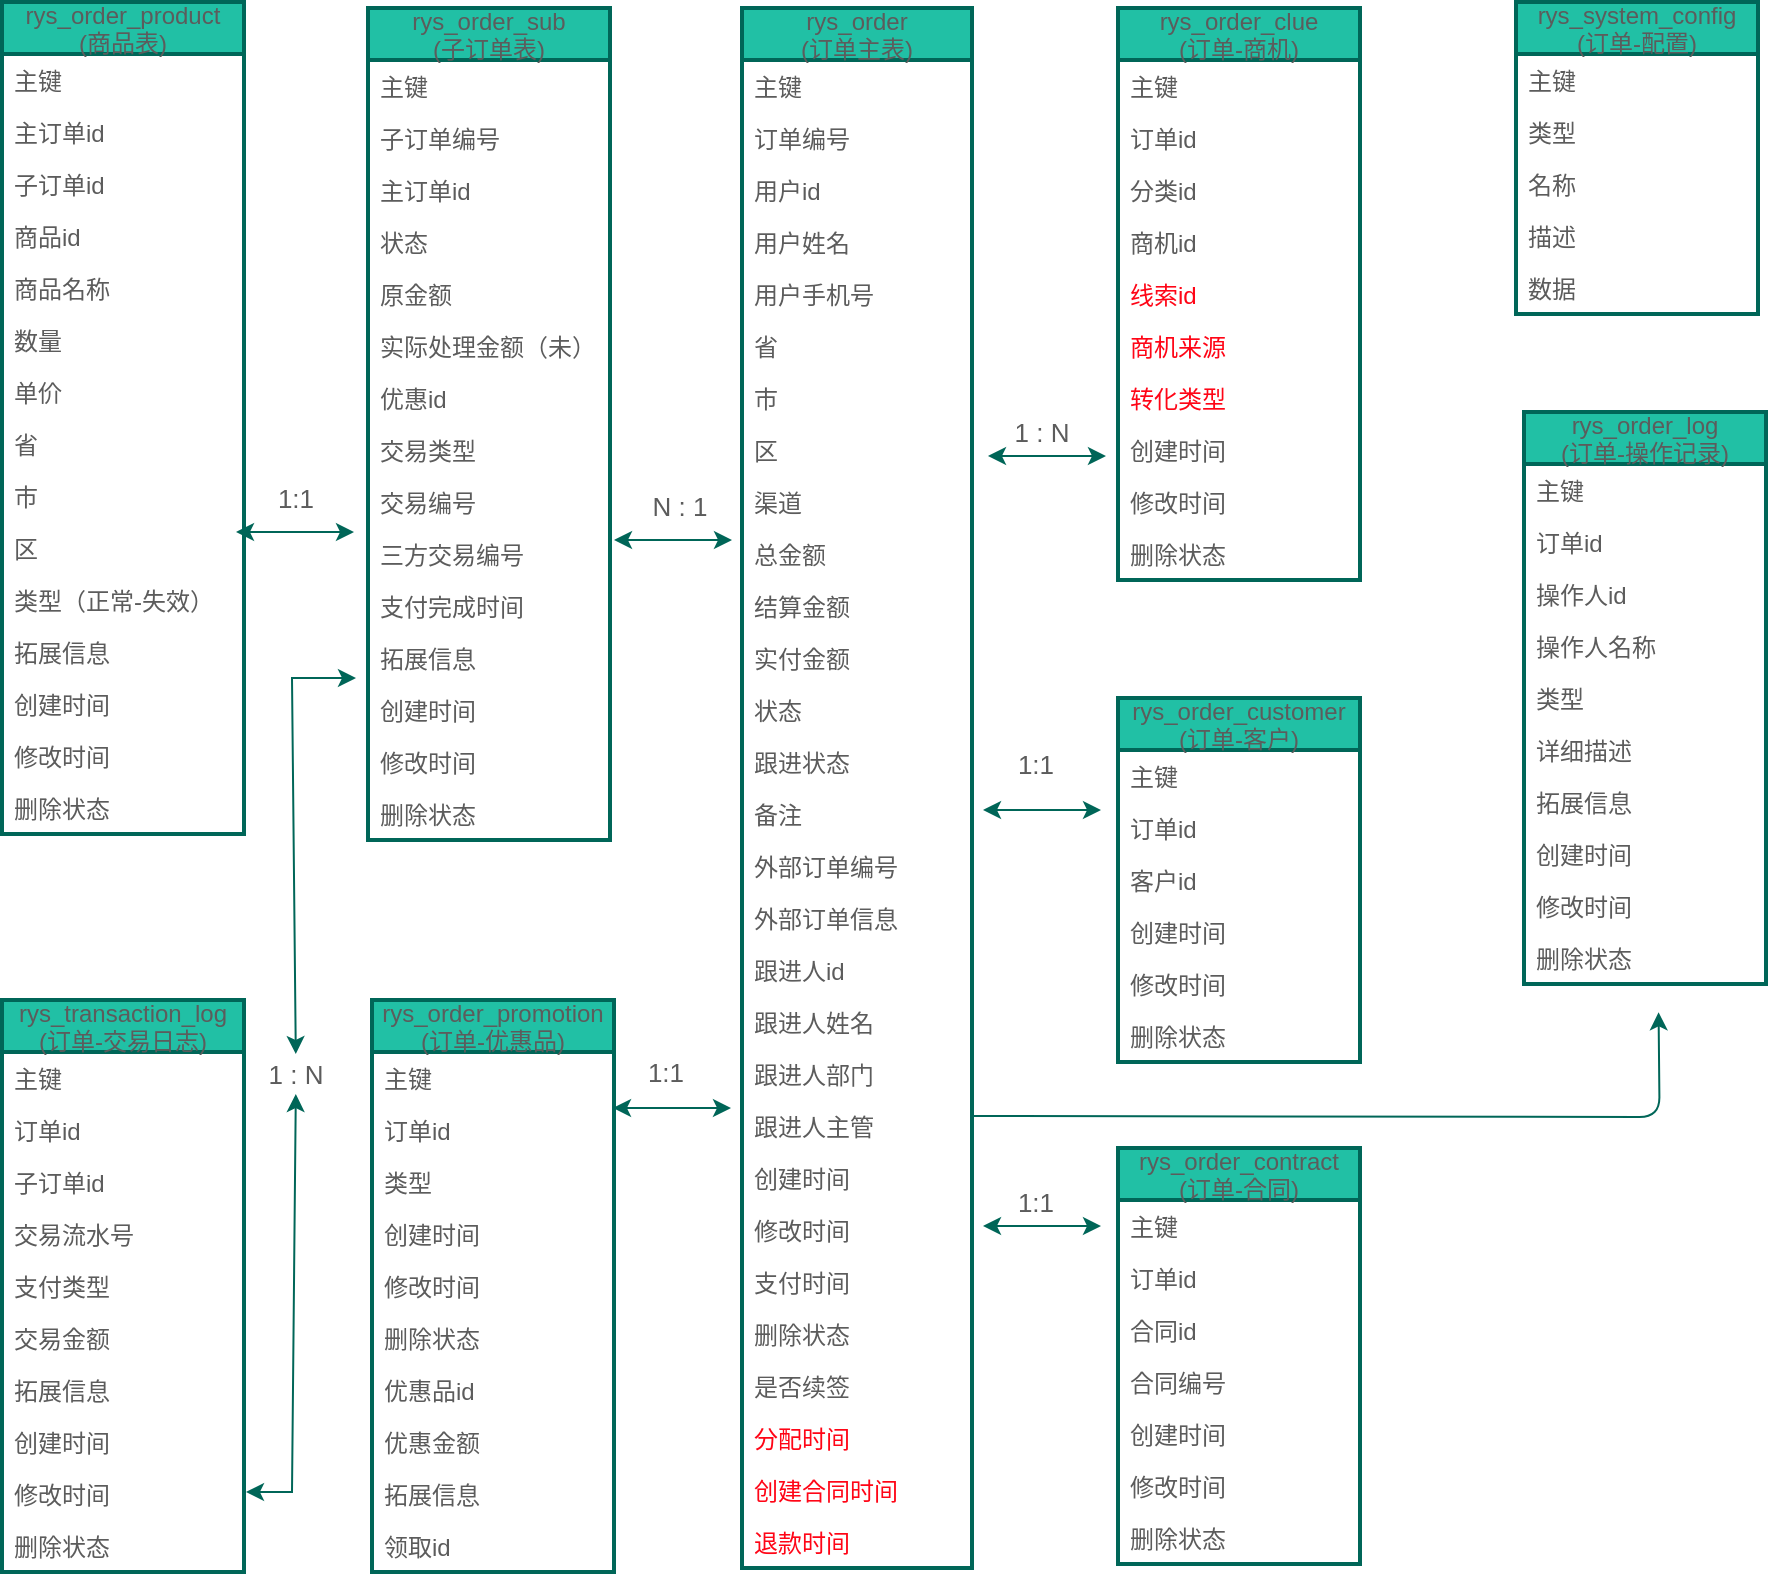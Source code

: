 <mxfile version="13.7.9" type="github">
  <diagram id="o3AKABB_KRbzLcZyw3go" name="第 1 页">
    <mxGraphModel dx="2031" dy="1459" grid="0" gridSize="10" guides="1" tooltips="1" connect="1" arrows="1" fold="1" page="0" pageScale="1" pageWidth="827" pageHeight="1169" math="0" shadow="0">
      <root>
        <mxCell id="0" />
        <mxCell id="1" parent="0" />
        <mxCell id="-bNErW5I90OKjNKYonKE-27" value="1:1" style="text;html=1;strokeColor=none;fillColor=none;align=center;verticalAlign=middle;whiteSpace=wrap;shadow=0;glass=0;fontFamily=Helvetica;fontSize=13;fontColor=#5C5C5C;" parent="1" vertex="1">
          <mxGeometry x="306" y="216" width="52" height="20" as="geometry" />
        </mxCell>
        <mxCell id="-bNErW5I90OKjNKYonKE-44" value="N : 1" style="text;html=1;strokeColor=none;fillColor=none;align=center;verticalAlign=middle;whiteSpace=wrap;shadow=0;glass=0;fontFamily=Helvetica;fontSize=13;fontColor=#5C5C5C;" parent="1" vertex="1">
          <mxGeometry x="498" y="220" width="52" height="20" as="geometry" />
        </mxCell>
        <mxCell id="-bNErW5I90OKjNKYonKE-46" value="1:1" style="text;html=1;strokeColor=none;fillColor=none;align=center;verticalAlign=middle;whiteSpace=wrap;shadow=0;glass=0;fontFamily=Helvetica;fontSize=13;fontColor=#5C5C5C;" parent="1" vertex="1">
          <mxGeometry x="491" y="503" width="52" height="20" as="geometry" />
        </mxCell>
        <mxCell id="-bNErW5I90OKjNKYonKE-56" value="" style="endArrow=classic;startArrow=classic;html=1;strokeColor=#006658;exitX=1.017;exitY=0.434;exitDx=0;exitDy=0;exitPerimeter=0;fontColor=#5C5C5C;" parent="1" edge="1">
          <mxGeometry width="50" height="50" relative="1" as="geometry">
            <mxPoint x="302.006" y="242.972" as="sourcePoint" />
            <mxPoint x="361" y="243" as="targetPoint" />
          </mxGeometry>
        </mxCell>
        <mxCell id="-bNErW5I90OKjNKYonKE-57" value="" style="endArrow=classic;startArrow=classic;html=1;strokeColor=#006658;exitX=1.017;exitY=0.434;exitDx=0;exitDy=0;exitPerimeter=0;fontColor=#5C5C5C;" parent="1" edge="1">
          <mxGeometry width="50" height="50" relative="1" as="geometry">
            <mxPoint x="491.006" y="247.002" as="sourcePoint" />
            <mxPoint x="550" y="247.03" as="targetPoint" />
          </mxGeometry>
        </mxCell>
        <mxCell id="-bNErW5I90OKjNKYonKE-59" value="" style="endArrow=classic;startArrow=classic;html=1;strokeColor=#006658;exitX=1.017;exitY=0.434;exitDx=0;exitDy=0;exitPerimeter=0;fontColor=#5C5C5C;" parent="1" edge="1">
          <mxGeometry width="50" height="50" relative="1" as="geometry">
            <mxPoint x="490.506" y="531.002" as="sourcePoint" />
            <mxPoint x="549.5" y="531.03" as="targetPoint" />
          </mxGeometry>
        </mxCell>
        <mxCell id="-bNErW5I90OKjNKYonKE-62" value="" style="endArrow=classic;startArrow=classic;html=1;strokeColor=#006658;exitX=1.017;exitY=0.434;exitDx=0;exitDy=0;exitPerimeter=0;fontColor=#5C5C5C;" parent="1" edge="1">
          <mxGeometry width="50" height="50" relative="1" as="geometry">
            <mxPoint x="677.996" y="205.002" as="sourcePoint" />
            <mxPoint x="736.99" y="205.03" as="targetPoint" />
          </mxGeometry>
        </mxCell>
        <mxCell id="-bNErW5I90OKjNKYonKE-63" value="1 : N" style="text;html=1;strokeColor=none;fillColor=none;align=center;verticalAlign=middle;whiteSpace=wrap;shadow=0;glass=0;fontFamily=Helvetica;fontSize=13;fontColor=#5C5C5C;" parent="1" vertex="1">
          <mxGeometry x="679" y="183" width="52" height="20" as="geometry" />
        </mxCell>
        <mxCell id="-bNErW5I90OKjNKYonKE-64" value="1:1" style="text;html=1;strokeColor=none;fillColor=none;align=center;verticalAlign=middle;whiteSpace=wrap;shadow=0;glass=0;fontFamily=Helvetica;fontSize=13;fontColor=#5C5C5C;" parent="1" vertex="1">
          <mxGeometry x="676" y="349" width="52" height="20" as="geometry" />
        </mxCell>
        <mxCell id="-bNErW5I90OKjNKYonKE-65" value="" style="endArrow=classic;startArrow=classic;html=1;strokeColor=#006658;exitX=1.017;exitY=0.434;exitDx=0;exitDy=0;exitPerimeter=0;fontColor=#5C5C5C;" parent="1" edge="1">
          <mxGeometry width="50" height="50" relative="1" as="geometry">
            <mxPoint x="675.506" y="382.002" as="sourcePoint" />
            <mxPoint x="734.5" y="382.03" as="targetPoint" />
          </mxGeometry>
        </mxCell>
        <mxCell id="-bNErW5I90OKjNKYonKE-66" value="1:1" style="text;html=1;strokeColor=none;fillColor=none;align=center;verticalAlign=middle;whiteSpace=wrap;shadow=0;glass=0;fontFamily=Helvetica;fontSize=13;fontColor=#5C5C5C;" parent="1" vertex="1">
          <mxGeometry x="676" y="568" width="52" height="20" as="geometry" />
        </mxCell>
        <mxCell id="-bNErW5I90OKjNKYonKE-67" value="" style="endArrow=classic;startArrow=classic;html=1;strokeColor=#006658;exitX=1.017;exitY=0.434;exitDx=0;exitDy=0;exitPerimeter=0;fontColor=#5C5C5C;" parent="1" edge="1">
          <mxGeometry width="50" height="50" relative="1" as="geometry">
            <mxPoint x="675.506" y="590.002" as="sourcePoint" />
            <mxPoint x="734.5" y="590.03" as="targetPoint" />
          </mxGeometry>
        </mxCell>
        <mxCell id="XMfmnefwiyLZ_tfSuzjK-3" value="" style="endArrow=classic;startArrow=classic;html=1;strokeColor=#006658;fillColor=#21C0A5;fontColor=#5C5C5C;rounded=0;" parent="1" edge="1" source="XMfmnefwiyLZ_tfSuzjK-4">
          <mxGeometry width="50" height="50" relative="1" as="geometry">
            <mxPoint x="362" y="723" as="sourcePoint" />
            <mxPoint x="362" y="316" as="targetPoint" />
            <Array as="points">
              <mxPoint x="330" y="316" />
            </Array>
          </mxGeometry>
        </mxCell>
        <mxCell id="wqF2cQ-vRP9-86rHxre8-107" value="rys_order_customer&#xa;(订单-客户)" style="swimlane;fontStyle=0;childLayout=stackLayout;horizontal=1;startSize=26;horizontalStack=0;resizeParent=1;resizeParentMax=0;resizeLast=0;collapsible=1;marginBottom=0;fillColor=#21C0A5;strokeColor=#006658;strokeWidth=2;fontColor=#5C5C5C;" vertex="1" parent="1">
          <mxGeometry x="743" y="326" width="121" height="182" as="geometry" />
        </mxCell>
        <mxCell id="wqF2cQ-vRP9-86rHxre8-108" value="主键" style="text;strokeColor=none;fillColor=none;align=left;verticalAlign=top;spacingLeft=4;spacingRight=4;overflow=hidden;rotatable=0;points=[[0,0.5],[1,0.5]];portConstraint=eastwest;fontColor=#5C5C5C;" vertex="1" parent="wqF2cQ-vRP9-86rHxre8-107">
          <mxGeometry y="26" width="121" height="26" as="geometry" />
        </mxCell>
        <mxCell id="wqF2cQ-vRP9-86rHxre8-109" value="订单id" style="text;strokeColor=none;fillColor=none;align=left;verticalAlign=top;spacingLeft=4;spacingRight=4;overflow=hidden;rotatable=0;points=[[0,0.5],[1,0.5]];portConstraint=eastwest;fontColor=#5C5C5C;" vertex="1" parent="wqF2cQ-vRP9-86rHxre8-107">
          <mxGeometry y="52" width="121" height="26" as="geometry" />
        </mxCell>
        <mxCell id="wqF2cQ-vRP9-86rHxre8-110" value="客户id" style="text;strokeColor=none;fillColor=none;align=left;verticalAlign=top;spacingLeft=4;spacingRight=4;overflow=hidden;rotatable=0;points=[[0,0.5],[1,0.5]];portConstraint=eastwest;fontColor=#5C5C5C;" vertex="1" parent="wqF2cQ-vRP9-86rHxre8-107">
          <mxGeometry y="78" width="121" height="26" as="geometry" />
        </mxCell>
        <mxCell id="wqF2cQ-vRP9-86rHxre8-115" value="创建时间" style="text;strokeColor=none;fillColor=none;align=left;verticalAlign=top;spacingLeft=4;spacingRight=4;overflow=hidden;rotatable=0;points=[[0,0.5],[1,0.5]];portConstraint=eastwest;fontColor=#5C5C5C;" vertex="1" parent="wqF2cQ-vRP9-86rHxre8-107">
          <mxGeometry y="104" width="121" height="26" as="geometry" />
        </mxCell>
        <mxCell id="wqF2cQ-vRP9-86rHxre8-116" value="修改时间" style="text;strokeColor=none;fillColor=none;align=left;verticalAlign=top;spacingLeft=4;spacingRight=4;overflow=hidden;rotatable=0;points=[[0,0.5],[1,0.5]];portConstraint=eastwest;fontColor=#5C5C5C;" vertex="1" parent="wqF2cQ-vRP9-86rHxre8-107">
          <mxGeometry y="130" width="121" height="26" as="geometry" />
        </mxCell>
        <mxCell id="wqF2cQ-vRP9-86rHxre8-117" value="删除状态" style="text;strokeColor=none;fillColor=none;align=left;verticalAlign=top;spacingLeft=4;spacingRight=4;overflow=hidden;rotatable=0;points=[[0,0.5],[1,0.5]];portConstraint=eastwest;fontColor=#5C5C5C;" vertex="1" parent="wqF2cQ-vRP9-86rHxre8-107">
          <mxGeometry y="156" width="121" height="26" as="geometry" />
        </mxCell>
        <mxCell id="wqF2cQ-vRP9-86rHxre8-27" value="rys_order&#xa;(订单主表)" style="swimlane;fontStyle=0;childLayout=stackLayout;horizontal=1;startSize=26;horizontalStack=0;resizeParent=1;resizeParentMax=0;resizeLast=0;collapsible=1;marginBottom=0;fillColor=#21C0A5;strokeColor=#006658;strokeWidth=2;fontColor=#5C5C5C;" vertex="1" parent="1">
          <mxGeometry x="555" y="-19" width="115" height="780" as="geometry" />
        </mxCell>
        <mxCell id="wqF2cQ-vRP9-86rHxre8-28" value="主键" style="text;strokeColor=none;fillColor=none;align=left;verticalAlign=top;spacingLeft=4;spacingRight=4;overflow=hidden;rotatable=0;points=[[0,0.5],[1,0.5]];portConstraint=eastwest;fontColor=#5C5C5C;" vertex="1" parent="wqF2cQ-vRP9-86rHxre8-27">
          <mxGeometry y="26" width="115" height="26" as="geometry" />
        </mxCell>
        <mxCell id="wqF2cQ-vRP9-86rHxre8-29" value="订单编号" style="text;strokeColor=none;fillColor=none;align=left;verticalAlign=top;spacingLeft=4;spacingRight=4;overflow=hidden;rotatable=0;points=[[0,0.5],[1,0.5]];portConstraint=eastwest;fontColor=#5C5C5C;" vertex="1" parent="wqF2cQ-vRP9-86rHxre8-27">
          <mxGeometry y="52" width="115" height="26" as="geometry" />
        </mxCell>
        <mxCell id="wqF2cQ-vRP9-86rHxre8-30" value="用户id" style="text;strokeColor=none;fillColor=none;align=left;verticalAlign=top;spacingLeft=4;spacingRight=4;overflow=hidden;rotatable=0;points=[[0,0.5],[1,0.5]];portConstraint=eastwest;fontColor=#5C5C5C;" vertex="1" parent="wqF2cQ-vRP9-86rHxre8-27">
          <mxGeometry y="78" width="115" height="26" as="geometry" />
        </mxCell>
        <mxCell id="wqF2cQ-vRP9-86rHxre8-31" value="用户姓名" style="text;strokeColor=none;fillColor=none;align=left;verticalAlign=top;spacingLeft=4;spacingRight=4;overflow=hidden;rotatable=0;points=[[0,0.5],[1,0.5]];portConstraint=eastwest;fontColor=#5C5C5C;" vertex="1" parent="wqF2cQ-vRP9-86rHxre8-27">
          <mxGeometry y="104" width="115" height="26" as="geometry" />
        </mxCell>
        <mxCell id="wqF2cQ-vRP9-86rHxre8-63" value="用户手机号" style="text;strokeColor=none;fillColor=none;align=left;verticalAlign=top;spacingLeft=4;spacingRight=4;overflow=hidden;rotatable=0;points=[[0,0.5],[1,0.5]];portConstraint=eastwest;fontColor=#5C5C5C;" vertex="1" parent="wqF2cQ-vRP9-86rHxre8-27">
          <mxGeometry y="130" width="115" height="26" as="geometry" />
        </mxCell>
        <mxCell id="wqF2cQ-vRP9-86rHxre8-32" value="省" style="text;strokeColor=none;fillColor=none;align=left;verticalAlign=top;spacingLeft=4;spacingRight=4;overflow=hidden;rotatable=0;points=[[0,0.5],[1,0.5]];portConstraint=eastwest;fontColor=#5C5C5C;" vertex="1" parent="wqF2cQ-vRP9-86rHxre8-27">
          <mxGeometry y="156" width="115" height="26" as="geometry" />
        </mxCell>
        <mxCell id="wqF2cQ-vRP9-86rHxre8-33" value="市" style="text;strokeColor=none;fillColor=none;align=left;verticalAlign=top;spacingLeft=4;spacingRight=4;overflow=hidden;rotatable=0;points=[[0,0.5],[1,0.5]];portConstraint=eastwest;fontColor=#5C5C5C;" vertex="1" parent="wqF2cQ-vRP9-86rHxre8-27">
          <mxGeometry y="182" width="115" height="26" as="geometry" />
        </mxCell>
        <mxCell id="wqF2cQ-vRP9-86rHxre8-34" value="区" style="text;strokeColor=none;fillColor=none;align=left;verticalAlign=top;spacingLeft=4;spacingRight=4;overflow=hidden;rotatable=0;points=[[0,0.5],[1,0.5]];portConstraint=eastwest;fontColor=#5C5C5C;" vertex="1" parent="wqF2cQ-vRP9-86rHxre8-27">
          <mxGeometry y="208" width="115" height="26" as="geometry" />
        </mxCell>
        <mxCell id="wqF2cQ-vRP9-86rHxre8-35" value="渠道" style="text;strokeColor=none;fillColor=none;align=left;verticalAlign=top;spacingLeft=4;spacingRight=4;overflow=hidden;rotatable=0;points=[[0,0.5],[1,0.5]];portConstraint=eastwest;fontColor=#5C5C5C;" vertex="1" parent="wqF2cQ-vRP9-86rHxre8-27">
          <mxGeometry y="234" width="115" height="26" as="geometry" />
        </mxCell>
        <mxCell id="wqF2cQ-vRP9-86rHxre8-36" value="总金额" style="text;strokeColor=none;fillColor=none;align=left;verticalAlign=top;spacingLeft=4;spacingRight=4;overflow=hidden;rotatable=0;points=[[0,0.5],[1,0.5]];portConstraint=eastwest;fontColor=#5C5C5C;" vertex="1" parent="wqF2cQ-vRP9-86rHxre8-27">
          <mxGeometry y="260" width="115" height="26" as="geometry" />
        </mxCell>
        <mxCell id="wqF2cQ-vRP9-86rHxre8-37" value="结算金额" style="text;strokeColor=none;fillColor=none;align=left;verticalAlign=top;spacingLeft=4;spacingRight=4;overflow=hidden;rotatable=0;points=[[0,0.5],[1,0.5]];portConstraint=eastwest;fontColor=#5C5C5C;" vertex="1" parent="wqF2cQ-vRP9-86rHxre8-27">
          <mxGeometry y="286" width="115" height="26" as="geometry" />
        </mxCell>
        <mxCell id="wqF2cQ-vRP9-86rHxre8-62" value="实付金额" style="text;strokeColor=none;fillColor=none;align=left;verticalAlign=top;spacingLeft=4;spacingRight=4;overflow=hidden;rotatable=0;points=[[0,0.5],[1,0.5]];portConstraint=eastwest;fontColor=#5C5C5C;" vertex="1" parent="wqF2cQ-vRP9-86rHxre8-27">
          <mxGeometry y="312" width="115" height="26" as="geometry" />
        </mxCell>
        <mxCell id="wqF2cQ-vRP9-86rHxre8-64" value="状态" style="text;strokeColor=none;fillColor=none;align=left;verticalAlign=top;spacingLeft=4;spacingRight=4;overflow=hidden;rotatable=0;points=[[0,0.5],[1,0.5]];portConstraint=eastwest;fontColor=#5C5C5C;" vertex="1" parent="wqF2cQ-vRP9-86rHxre8-27">
          <mxGeometry y="338" width="115" height="26" as="geometry" />
        </mxCell>
        <mxCell id="wqF2cQ-vRP9-86rHxre8-65" value="跟进状态" style="text;strokeColor=none;fillColor=none;align=left;verticalAlign=top;spacingLeft=4;spacingRight=4;overflow=hidden;rotatable=0;points=[[0,0.5],[1,0.5]];portConstraint=eastwest;fontColor=#5C5C5C;" vertex="1" parent="wqF2cQ-vRP9-86rHxre8-27">
          <mxGeometry y="364" width="115" height="26" as="geometry" />
        </mxCell>
        <mxCell id="wqF2cQ-vRP9-86rHxre8-66" value="备注" style="text;strokeColor=none;fillColor=none;align=left;verticalAlign=top;spacingLeft=4;spacingRight=4;overflow=hidden;rotatable=0;points=[[0,0.5],[1,0.5]];portConstraint=eastwest;fontColor=#5C5C5C;" vertex="1" parent="wqF2cQ-vRP9-86rHxre8-27">
          <mxGeometry y="390" width="115" height="26" as="geometry" />
        </mxCell>
        <mxCell id="wqF2cQ-vRP9-86rHxre8-67" value="外部订单编号" style="text;strokeColor=none;fillColor=none;align=left;verticalAlign=top;spacingLeft=4;spacingRight=4;overflow=hidden;rotatable=0;points=[[0,0.5],[1,0.5]];portConstraint=eastwest;fontColor=#5C5C5C;" vertex="1" parent="wqF2cQ-vRP9-86rHxre8-27">
          <mxGeometry y="416" width="115" height="26" as="geometry" />
        </mxCell>
        <mxCell id="wqF2cQ-vRP9-86rHxre8-68" value="外部订单信息" style="text;strokeColor=none;fillColor=none;align=left;verticalAlign=top;spacingLeft=4;spacingRight=4;overflow=hidden;rotatable=0;points=[[0,0.5],[1,0.5]];portConstraint=eastwest;fontColor=#5C5C5C;" vertex="1" parent="wqF2cQ-vRP9-86rHxre8-27">
          <mxGeometry y="442" width="115" height="26" as="geometry" />
        </mxCell>
        <mxCell id="wqF2cQ-vRP9-86rHxre8-69" value="跟进人id" style="text;strokeColor=none;fillColor=none;align=left;verticalAlign=top;spacingLeft=4;spacingRight=4;overflow=hidden;rotatable=0;points=[[0,0.5],[1,0.5]];portConstraint=eastwest;fontColor=#5C5C5C;" vertex="1" parent="wqF2cQ-vRP9-86rHxre8-27">
          <mxGeometry y="468" width="115" height="26" as="geometry" />
        </mxCell>
        <mxCell id="wqF2cQ-vRP9-86rHxre8-70" value="跟进人姓名" style="text;strokeColor=none;fillColor=none;align=left;verticalAlign=top;spacingLeft=4;spacingRight=4;overflow=hidden;rotatable=0;points=[[0,0.5],[1,0.5]];portConstraint=eastwest;fontColor=#5C5C5C;" vertex="1" parent="wqF2cQ-vRP9-86rHxre8-27">
          <mxGeometry y="494" width="115" height="26" as="geometry" />
        </mxCell>
        <mxCell id="wqF2cQ-vRP9-86rHxre8-71" value="跟进人部门" style="text;strokeColor=none;fillColor=none;align=left;verticalAlign=top;spacingLeft=4;spacingRight=4;overflow=hidden;rotatable=0;points=[[0,0.5],[1,0.5]];portConstraint=eastwest;fontColor=#5C5C5C;" vertex="1" parent="wqF2cQ-vRP9-86rHxre8-27">
          <mxGeometry y="520" width="115" height="26" as="geometry" />
        </mxCell>
        <mxCell id="wqF2cQ-vRP9-86rHxre8-72" value="跟进人主管" style="text;strokeColor=none;fillColor=none;align=left;verticalAlign=top;spacingLeft=4;spacingRight=4;overflow=hidden;rotatable=0;points=[[0,0.5],[1,0.5]];portConstraint=eastwest;fontColor=#5C5C5C;" vertex="1" parent="wqF2cQ-vRP9-86rHxre8-27">
          <mxGeometry y="546" width="115" height="26" as="geometry" />
        </mxCell>
        <mxCell id="wqF2cQ-vRP9-86rHxre8-73" value="创建时间" style="text;strokeColor=none;fillColor=none;align=left;verticalAlign=top;spacingLeft=4;spacingRight=4;overflow=hidden;rotatable=0;points=[[0,0.5],[1,0.5]];portConstraint=eastwest;fontColor=#5C5C5C;" vertex="1" parent="wqF2cQ-vRP9-86rHxre8-27">
          <mxGeometry y="572" width="115" height="26" as="geometry" />
        </mxCell>
        <mxCell id="wqF2cQ-vRP9-86rHxre8-74" value="修改时间" style="text;strokeColor=none;fillColor=none;align=left;verticalAlign=top;spacingLeft=4;spacingRight=4;overflow=hidden;rotatable=0;points=[[0,0.5],[1,0.5]];portConstraint=eastwest;fontColor=#5C5C5C;" vertex="1" parent="wqF2cQ-vRP9-86rHxre8-27">
          <mxGeometry y="598" width="115" height="26" as="geometry" />
        </mxCell>
        <mxCell id="wqF2cQ-vRP9-86rHxre8-99" value="支付时间" style="text;strokeColor=none;fillColor=none;align=left;verticalAlign=top;spacingLeft=4;spacingRight=4;overflow=hidden;rotatable=0;points=[[0,0.5],[1,0.5]];portConstraint=eastwest;fontColor=#5C5C5C;" vertex="1" parent="wqF2cQ-vRP9-86rHxre8-27">
          <mxGeometry y="624" width="115" height="26" as="geometry" />
        </mxCell>
        <mxCell id="wqF2cQ-vRP9-86rHxre8-100" value="删除状态" style="text;strokeColor=none;fillColor=none;align=left;verticalAlign=top;spacingLeft=4;spacingRight=4;overflow=hidden;rotatable=0;points=[[0,0.5],[1,0.5]];portConstraint=eastwest;fontColor=#5C5C5C;" vertex="1" parent="wqF2cQ-vRP9-86rHxre8-27">
          <mxGeometry y="650" width="115" height="26" as="geometry" />
        </mxCell>
        <mxCell id="wqF2cQ-vRP9-86rHxre8-101" value="是否续签&#xa;" style="text;strokeColor=none;fillColor=none;align=left;verticalAlign=top;spacingLeft=4;spacingRight=4;overflow=hidden;rotatable=0;points=[[0,0.5],[1,0.5]];portConstraint=eastwest;fontColor=#5C5C5C;" vertex="1" parent="wqF2cQ-vRP9-86rHxre8-27">
          <mxGeometry y="676" width="115" height="26" as="geometry" />
        </mxCell>
        <mxCell id="wqF2cQ-vRP9-86rHxre8-102" value="分配时间&#xa;" style="text;strokeColor=none;fillColor=none;align=left;verticalAlign=top;spacingLeft=4;spacingRight=4;overflow=hidden;rotatable=0;points=[[0,0.5],[1,0.5]];portConstraint=eastwest;fontColor=#FF0516;" vertex="1" parent="wqF2cQ-vRP9-86rHxre8-27">
          <mxGeometry y="702" width="115" height="26" as="geometry" />
        </mxCell>
        <mxCell id="wqF2cQ-vRP9-86rHxre8-103" value="创建合同时间&#xa;" style="text;strokeColor=none;fillColor=none;align=left;verticalAlign=top;spacingLeft=4;spacingRight=4;overflow=hidden;rotatable=0;points=[[0,0.5],[1,0.5]];portConstraint=eastwest;fontColor=#FF0516;" vertex="1" parent="wqF2cQ-vRP9-86rHxre8-27">
          <mxGeometry y="728" width="115" height="26" as="geometry" />
        </mxCell>
        <mxCell id="wqF2cQ-vRP9-86rHxre8-104" value="退款时间&#xa;" style="text;strokeColor=none;fillColor=none;align=left;verticalAlign=top;spacingLeft=4;spacingRight=4;overflow=hidden;rotatable=0;points=[[0,0.5],[1,0.5]];portConstraint=eastwest;fontColor=#FF0516;" vertex="1" parent="wqF2cQ-vRP9-86rHxre8-27">
          <mxGeometry y="754" width="115" height="26" as="geometry" />
        </mxCell>
        <mxCell id="XMfmnefwiyLZ_tfSuzjK-4" value="1 : N" style="text;html=1;strokeColor=none;fillColor=none;align=center;verticalAlign=middle;whiteSpace=wrap;shadow=0;glass=0;fontFamily=Helvetica;fontSize=13;fontColor=#5C5C5C;" parent="1" vertex="1">
          <mxGeometry x="306" y="504" width="52" height="20" as="geometry" />
        </mxCell>
        <mxCell id="wqF2cQ-vRP9-86rHxre8-229" value="" style="endArrow=classic;startArrow=classic;html=1;strokeColor=#006658;fillColor=#21C0A5;fontColor=#5C5C5C;rounded=0;" edge="1" parent="1" target="XMfmnefwiyLZ_tfSuzjK-4">
          <mxGeometry width="50" height="50" relative="1" as="geometry">
            <mxPoint x="307" y="723" as="sourcePoint" />
            <mxPoint x="362" y="316" as="targetPoint" />
            <Array as="points">
              <mxPoint x="330" y="723" />
            </Array>
          </mxGeometry>
        </mxCell>
        <mxCell id="wqF2cQ-vRP9-86rHxre8-6" value="rys_order_clue&#xa;(订单-商机)" style="swimlane;fontStyle=0;childLayout=stackLayout;horizontal=1;startSize=26;horizontalStack=0;resizeParent=1;resizeParentMax=0;resizeLast=0;collapsible=1;marginBottom=0;fillColor=#21C0A5;strokeColor=#006658;strokeWidth=2;fontColor=#5C5C5C;" vertex="1" parent="1">
          <mxGeometry x="743" y="-19" width="121" height="286" as="geometry" />
        </mxCell>
        <mxCell id="wqF2cQ-vRP9-86rHxre8-7" value="主键" style="text;strokeColor=none;fillColor=none;align=left;verticalAlign=top;spacingLeft=4;spacingRight=4;overflow=hidden;rotatable=0;points=[[0,0.5],[1,0.5]];portConstraint=eastwest;fontColor=#5C5C5C;" vertex="1" parent="wqF2cQ-vRP9-86rHxre8-6">
          <mxGeometry y="26" width="121" height="26" as="geometry" />
        </mxCell>
        <mxCell id="wqF2cQ-vRP9-86rHxre8-8" value="订单id" style="text;strokeColor=none;fillColor=none;align=left;verticalAlign=top;spacingLeft=4;spacingRight=4;overflow=hidden;rotatable=0;points=[[0,0.5],[1,0.5]];portConstraint=eastwest;fontColor=#5C5C5C;" vertex="1" parent="wqF2cQ-vRP9-86rHxre8-6">
          <mxGeometry y="52" width="121" height="26" as="geometry" />
        </mxCell>
        <mxCell id="wqF2cQ-vRP9-86rHxre8-26" value="分类id" style="text;strokeColor=none;fillColor=none;align=left;verticalAlign=top;spacingLeft=4;spacingRight=4;overflow=hidden;rotatable=0;points=[[0,0.5],[1,0.5]];portConstraint=eastwest;fontColor=#5C5C5C;" vertex="1" parent="wqF2cQ-vRP9-86rHxre8-6">
          <mxGeometry y="78" width="121" height="26" as="geometry" />
        </mxCell>
        <mxCell id="wqF2cQ-vRP9-86rHxre8-9" value="商机id" style="text;strokeColor=none;fillColor=none;align=left;verticalAlign=top;spacingLeft=4;spacingRight=4;overflow=hidden;rotatable=0;points=[[0,0.5],[1,0.5]];portConstraint=eastwest;fontColor=#5C5C5C;" vertex="1" parent="wqF2cQ-vRP9-86rHxre8-6">
          <mxGeometry y="104" width="121" height="26" as="geometry" />
        </mxCell>
        <mxCell id="wqF2cQ-vRP9-86rHxre8-10" value="线索id" style="text;strokeColor=none;fillColor=none;align=left;verticalAlign=top;spacingLeft=4;spacingRight=4;overflow=hidden;rotatable=0;points=[[0,0.5],[1,0.5]];portConstraint=eastwest;fontColor=#FF0516;" vertex="1" parent="wqF2cQ-vRP9-86rHxre8-6">
          <mxGeometry y="130" width="121" height="26" as="geometry" />
        </mxCell>
        <mxCell id="wqF2cQ-vRP9-86rHxre8-21" value="商机来源" style="text;strokeColor=none;fillColor=none;align=left;verticalAlign=top;spacingLeft=4;spacingRight=4;overflow=hidden;rotatable=0;points=[[0,0.5],[1,0.5]];portConstraint=eastwest;fontColor=#FF0516;" vertex="1" parent="wqF2cQ-vRP9-86rHxre8-6">
          <mxGeometry y="156" width="121" height="26" as="geometry" />
        </mxCell>
        <mxCell id="wqF2cQ-vRP9-86rHxre8-22" value="转化类型" style="text;strokeColor=none;fillColor=none;align=left;verticalAlign=top;spacingLeft=4;spacingRight=4;overflow=hidden;rotatable=0;points=[[0,0.5],[1,0.5]];portConstraint=eastwest;fontColor=#FF0516;" vertex="1" parent="wqF2cQ-vRP9-86rHxre8-6">
          <mxGeometry y="182" width="121" height="26" as="geometry" />
        </mxCell>
        <mxCell id="wqF2cQ-vRP9-86rHxre8-23" value="创建时间" style="text;strokeColor=none;fillColor=none;align=left;verticalAlign=top;spacingLeft=4;spacingRight=4;overflow=hidden;rotatable=0;points=[[0,0.5],[1,0.5]];portConstraint=eastwest;fontColor=#5C5C5C;" vertex="1" parent="wqF2cQ-vRP9-86rHxre8-6">
          <mxGeometry y="208" width="121" height="26" as="geometry" />
        </mxCell>
        <mxCell id="wqF2cQ-vRP9-86rHxre8-24" value="修改时间" style="text;strokeColor=none;fillColor=none;align=left;verticalAlign=top;spacingLeft=4;spacingRight=4;overflow=hidden;rotatable=0;points=[[0,0.5],[1,0.5]];portConstraint=eastwest;fontColor=#5C5C5C;" vertex="1" parent="wqF2cQ-vRP9-86rHxre8-6">
          <mxGeometry y="234" width="121" height="26" as="geometry" />
        </mxCell>
        <mxCell id="wqF2cQ-vRP9-86rHxre8-25" value="删除状态" style="text;strokeColor=none;fillColor=none;align=left;verticalAlign=top;spacingLeft=4;spacingRight=4;overflow=hidden;rotatable=0;points=[[0,0.5],[1,0.5]];portConstraint=eastwest;fontColor=#5C5C5C;" vertex="1" parent="wqF2cQ-vRP9-86rHxre8-6">
          <mxGeometry y="260" width="121" height="26" as="geometry" />
        </mxCell>
        <mxCell id="wqF2cQ-vRP9-86rHxre8-174" value="rys_order_promotion&#xa;(订单-优惠品)" style="swimlane;fontStyle=0;childLayout=stackLayout;horizontal=1;startSize=26;horizontalStack=0;resizeParent=1;resizeParentMax=0;resizeLast=0;collapsible=1;marginBottom=0;fillColor=#21C0A5;strokeColor=#006658;strokeWidth=2;fontColor=#5C5C5C;" vertex="1" parent="1">
          <mxGeometry x="370" y="477" width="121" height="286" as="geometry" />
        </mxCell>
        <mxCell id="wqF2cQ-vRP9-86rHxre8-175" value="主键" style="text;strokeColor=none;fillColor=none;align=left;verticalAlign=top;spacingLeft=4;spacingRight=4;overflow=hidden;rotatable=0;points=[[0,0.5],[1,0.5]];portConstraint=eastwest;fontColor=#5C5C5C;" vertex="1" parent="wqF2cQ-vRP9-86rHxre8-174">
          <mxGeometry y="26" width="121" height="26" as="geometry" />
        </mxCell>
        <mxCell id="wqF2cQ-vRP9-86rHxre8-176" value="订单id" style="text;strokeColor=none;fillColor=none;align=left;verticalAlign=top;spacingLeft=4;spacingRight=4;overflow=hidden;rotatable=0;points=[[0,0.5],[1,0.5]];portConstraint=eastwest;fontColor=#5C5C5C;" vertex="1" parent="wqF2cQ-vRP9-86rHxre8-174">
          <mxGeometry y="52" width="121" height="26" as="geometry" />
        </mxCell>
        <mxCell id="wqF2cQ-vRP9-86rHxre8-177" value="类型" style="text;strokeColor=none;fillColor=none;align=left;verticalAlign=top;spacingLeft=4;spacingRight=4;overflow=hidden;rotatable=0;points=[[0,0.5],[1,0.5]];portConstraint=eastwest;fontColor=#5C5C5C;" vertex="1" parent="wqF2cQ-vRP9-86rHxre8-174">
          <mxGeometry y="78" width="121" height="26" as="geometry" />
        </mxCell>
        <mxCell id="wqF2cQ-vRP9-86rHxre8-178" value="创建时间" style="text;strokeColor=none;fillColor=none;align=left;verticalAlign=top;spacingLeft=4;spacingRight=4;overflow=hidden;rotatable=0;points=[[0,0.5],[1,0.5]];portConstraint=eastwest;fontColor=#5C5C5C;" vertex="1" parent="wqF2cQ-vRP9-86rHxre8-174">
          <mxGeometry y="104" width="121" height="26" as="geometry" />
        </mxCell>
        <mxCell id="wqF2cQ-vRP9-86rHxre8-179" value="修改时间" style="text;strokeColor=none;fillColor=none;align=left;verticalAlign=top;spacingLeft=4;spacingRight=4;overflow=hidden;rotatable=0;points=[[0,0.5],[1,0.5]];portConstraint=eastwest;fontColor=#5C5C5C;" vertex="1" parent="wqF2cQ-vRP9-86rHxre8-174">
          <mxGeometry y="130" width="121" height="26" as="geometry" />
        </mxCell>
        <mxCell id="wqF2cQ-vRP9-86rHxre8-180" value="删除状态" style="text;strokeColor=none;fillColor=none;align=left;verticalAlign=top;spacingLeft=4;spacingRight=4;overflow=hidden;rotatable=0;points=[[0,0.5],[1,0.5]];portConstraint=eastwest;fontColor=#5C5C5C;" vertex="1" parent="wqF2cQ-vRP9-86rHxre8-174">
          <mxGeometry y="156" width="121" height="26" as="geometry" />
        </mxCell>
        <mxCell id="wqF2cQ-vRP9-86rHxre8-181" value="优惠品id" style="text;strokeColor=none;fillColor=none;align=left;verticalAlign=top;spacingLeft=4;spacingRight=4;overflow=hidden;rotatable=0;points=[[0,0.5],[1,0.5]];portConstraint=eastwest;fontColor=#5C5C5C;" vertex="1" parent="wqF2cQ-vRP9-86rHxre8-174">
          <mxGeometry y="182" width="121" height="26" as="geometry" />
        </mxCell>
        <mxCell id="wqF2cQ-vRP9-86rHxre8-182" value="优惠金额" style="text;strokeColor=none;fillColor=none;align=left;verticalAlign=top;spacingLeft=4;spacingRight=4;overflow=hidden;rotatable=0;points=[[0,0.5],[1,0.5]];portConstraint=eastwest;fontColor=#5C5C5C;" vertex="1" parent="wqF2cQ-vRP9-86rHxre8-174">
          <mxGeometry y="208" width="121" height="26" as="geometry" />
        </mxCell>
        <mxCell id="wqF2cQ-vRP9-86rHxre8-183" value="拓展信息" style="text;strokeColor=none;fillColor=none;align=left;verticalAlign=top;spacingLeft=4;spacingRight=4;overflow=hidden;rotatable=0;points=[[0,0.5],[1,0.5]];portConstraint=eastwest;fontColor=#5C5C5C;" vertex="1" parent="wqF2cQ-vRP9-86rHxre8-174">
          <mxGeometry y="234" width="121" height="26" as="geometry" />
        </mxCell>
        <mxCell id="wqF2cQ-vRP9-86rHxre8-184" value="领取id" style="text;strokeColor=none;fillColor=none;align=left;verticalAlign=top;spacingLeft=4;spacingRight=4;overflow=hidden;rotatable=0;points=[[0,0.5],[1,0.5]];portConstraint=eastwest;fontColor=#5C5C5C;" vertex="1" parent="wqF2cQ-vRP9-86rHxre8-174">
          <mxGeometry y="260" width="121" height="26" as="geometry" />
        </mxCell>
        <mxCell id="wqF2cQ-vRP9-86rHxre8-153" value="rys_order_sub&#xa;(子订单表)" style="swimlane;fontStyle=0;childLayout=stackLayout;horizontal=1;startSize=26;horizontalStack=0;resizeParent=1;resizeParentMax=0;resizeLast=0;collapsible=1;marginBottom=0;fillColor=#21C0A5;strokeColor=#006658;strokeWidth=2;fontColor=#5C5C5C;" vertex="1" parent="1">
          <mxGeometry x="368" y="-19" width="121" height="416" as="geometry" />
        </mxCell>
        <mxCell id="wqF2cQ-vRP9-86rHxre8-154" value="主键" style="text;strokeColor=none;fillColor=none;align=left;verticalAlign=top;spacingLeft=4;spacingRight=4;overflow=hidden;rotatable=0;points=[[0,0.5],[1,0.5]];portConstraint=eastwest;fontColor=#5C5C5C;" vertex="1" parent="wqF2cQ-vRP9-86rHxre8-153">
          <mxGeometry y="26" width="121" height="26" as="geometry" />
        </mxCell>
        <mxCell id="wqF2cQ-vRP9-86rHxre8-155" value="子订单编号" style="text;strokeColor=none;fillColor=none;align=left;verticalAlign=top;spacingLeft=4;spacingRight=4;overflow=hidden;rotatable=0;points=[[0,0.5],[1,0.5]];portConstraint=eastwest;fontColor=#5C5C5C;" vertex="1" parent="wqF2cQ-vRP9-86rHxre8-153">
          <mxGeometry y="52" width="121" height="26" as="geometry" />
        </mxCell>
        <mxCell id="wqF2cQ-vRP9-86rHxre8-156" value="主订单id" style="text;strokeColor=none;fillColor=none;align=left;verticalAlign=top;spacingLeft=4;spacingRight=4;overflow=hidden;rotatable=0;points=[[0,0.5],[1,0.5]];portConstraint=eastwest;fontColor=#5C5C5C;" vertex="1" parent="wqF2cQ-vRP9-86rHxre8-153">
          <mxGeometry y="78" width="121" height="26" as="geometry" />
        </mxCell>
        <mxCell id="wqF2cQ-vRP9-86rHxre8-157" value="状态" style="text;strokeColor=none;fillColor=none;align=left;verticalAlign=top;spacingLeft=4;spacingRight=4;overflow=hidden;rotatable=0;points=[[0,0.5],[1,0.5]];portConstraint=eastwest;fontColor=#5C5C5C;" vertex="1" parent="wqF2cQ-vRP9-86rHxre8-153">
          <mxGeometry y="104" width="121" height="26" as="geometry" />
        </mxCell>
        <mxCell id="wqF2cQ-vRP9-86rHxre8-158" value="原金额" style="text;strokeColor=none;fillColor=none;align=left;verticalAlign=top;spacingLeft=4;spacingRight=4;overflow=hidden;rotatable=0;points=[[0,0.5],[1,0.5]];portConstraint=eastwest;fontColor=#5C5C5C;" vertex="1" parent="wqF2cQ-vRP9-86rHxre8-153">
          <mxGeometry y="130" width="121" height="26" as="geometry" />
        </mxCell>
        <mxCell id="wqF2cQ-vRP9-86rHxre8-159" value="实际处理金额（未）" style="text;strokeColor=none;fillColor=none;align=left;verticalAlign=top;spacingLeft=4;spacingRight=4;overflow=hidden;rotatable=0;points=[[0,0.5],[1,0.5]];portConstraint=eastwest;fontColor=#5C5C5C;" vertex="1" parent="wqF2cQ-vRP9-86rHxre8-153">
          <mxGeometry y="156" width="121" height="26" as="geometry" />
        </mxCell>
        <mxCell id="wqF2cQ-vRP9-86rHxre8-160" value="优惠id" style="text;strokeColor=none;fillColor=none;align=left;verticalAlign=top;spacingLeft=4;spacingRight=4;overflow=hidden;rotatable=0;points=[[0,0.5],[1,0.5]];portConstraint=eastwest;fontColor=#5C5C5C;" vertex="1" parent="wqF2cQ-vRP9-86rHxre8-153">
          <mxGeometry y="182" width="121" height="26" as="geometry" />
        </mxCell>
        <mxCell id="wqF2cQ-vRP9-86rHxre8-161" value="交易类型" style="text;strokeColor=none;fillColor=none;align=left;verticalAlign=top;spacingLeft=4;spacingRight=4;overflow=hidden;rotatable=0;points=[[0,0.5],[1,0.5]];portConstraint=eastwest;fontColor=#5C5C5C;" vertex="1" parent="wqF2cQ-vRP9-86rHxre8-153">
          <mxGeometry y="208" width="121" height="26" as="geometry" />
        </mxCell>
        <mxCell id="wqF2cQ-vRP9-86rHxre8-162" value="交易编号" style="text;strokeColor=none;fillColor=none;align=left;verticalAlign=top;spacingLeft=4;spacingRight=4;overflow=hidden;rotatable=0;points=[[0,0.5],[1,0.5]];portConstraint=eastwest;fontColor=#5C5C5C;" vertex="1" parent="wqF2cQ-vRP9-86rHxre8-153">
          <mxGeometry y="234" width="121" height="26" as="geometry" />
        </mxCell>
        <mxCell id="wqF2cQ-vRP9-86rHxre8-163" value="三方交易编号" style="text;strokeColor=none;fillColor=none;align=left;verticalAlign=top;spacingLeft=4;spacingRight=4;overflow=hidden;rotatable=0;points=[[0,0.5],[1,0.5]];portConstraint=eastwest;fontColor=#5C5C5C;" vertex="1" parent="wqF2cQ-vRP9-86rHxre8-153">
          <mxGeometry y="260" width="121" height="26" as="geometry" />
        </mxCell>
        <mxCell id="wqF2cQ-vRP9-86rHxre8-164" value="支付完成时间" style="text;strokeColor=none;fillColor=none;align=left;verticalAlign=top;spacingLeft=4;spacingRight=4;overflow=hidden;rotatable=0;points=[[0,0.5],[1,0.5]];portConstraint=eastwest;fontColor=#5C5C5C;" vertex="1" parent="wqF2cQ-vRP9-86rHxre8-153">
          <mxGeometry y="286" width="121" height="26" as="geometry" />
        </mxCell>
        <mxCell id="wqF2cQ-vRP9-86rHxre8-165" value="拓展信息" style="text;strokeColor=none;fillColor=none;align=left;verticalAlign=top;spacingLeft=4;spacingRight=4;overflow=hidden;rotatable=0;points=[[0,0.5],[1,0.5]];portConstraint=eastwest;fontColor=#5C5C5C;" vertex="1" parent="wqF2cQ-vRP9-86rHxre8-153">
          <mxGeometry y="312" width="121" height="26" as="geometry" />
        </mxCell>
        <mxCell id="wqF2cQ-vRP9-86rHxre8-166" value="创建时间" style="text;strokeColor=none;fillColor=none;align=left;verticalAlign=top;spacingLeft=4;spacingRight=4;overflow=hidden;rotatable=0;points=[[0,0.5],[1,0.5]];portConstraint=eastwest;fontColor=#5C5C5C;" vertex="1" parent="wqF2cQ-vRP9-86rHxre8-153">
          <mxGeometry y="338" width="121" height="26" as="geometry" />
        </mxCell>
        <mxCell id="wqF2cQ-vRP9-86rHxre8-167" value="修改时间" style="text;strokeColor=none;fillColor=none;align=left;verticalAlign=top;spacingLeft=4;spacingRight=4;overflow=hidden;rotatable=0;points=[[0,0.5],[1,0.5]];portConstraint=eastwest;fontColor=#5C5C5C;" vertex="1" parent="wqF2cQ-vRP9-86rHxre8-153">
          <mxGeometry y="364" width="121" height="26" as="geometry" />
        </mxCell>
        <mxCell id="wqF2cQ-vRP9-86rHxre8-168" value="删除状态" style="text;strokeColor=none;fillColor=none;align=left;verticalAlign=top;spacingLeft=4;spacingRight=4;overflow=hidden;rotatable=0;points=[[0,0.5],[1,0.5]];portConstraint=eastwest;fontColor=#5C5C5C;" vertex="1" parent="wqF2cQ-vRP9-86rHxre8-153">
          <mxGeometry y="390" width="121" height="26" as="geometry" />
        </mxCell>
        <mxCell id="wqF2cQ-vRP9-86rHxre8-211" value="rys_order_product&#xa;(商品表)" style="swimlane;fontStyle=0;childLayout=stackLayout;horizontal=1;startSize=26;horizontalStack=0;resizeParent=1;resizeParentMax=0;resizeLast=0;collapsible=1;marginBottom=0;fillColor=#21C0A5;strokeColor=#006658;strokeWidth=2;fontColor=#5C5C5C;" vertex="1" parent="1">
          <mxGeometry x="185" y="-22" width="121" height="416" as="geometry" />
        </mxCell>
        <mxCell id="wqF2cQ-vRP9-86rHxre8-212" value="主键" style="text;strokeColor=none;fillColor=none;align=left;verticalAlign=top;spacingLeft=4;spacingRight=4;overflow=hidden;rotatable=0;points=[[0,0.5],[1,0.5]];portConstraint=eastwest;fontColor=#5C5C5C;" vertex="1" parent="wqF2cQ-vRP9-86rHxre8-211">
          <mxGeometry y="26" width="121" height="26" as="geometry" />
        </mxCell>
        <mxCell id="wqF2cQ-vRP9-86rHxre8-213" value="主订单id" style="text;strokeColor=none;fillColor=none;align=left;verticalAlign=top;spacingLeft=4;spacingRight=4;overflow=hidden;rotatable=0;points=[[0,0.5],[1,0.5]];portConstraint=eastwest;fontColor=#5C5C5C;" vertex="1" parent="wqF2cQ-vRP9-86rHxre8-211">
          <mxGeometry y="52" width="121" height="26" as="geometry" />
        </mxCell>
        <mxCell id="wqF2cQ-vRP9-86rHxre8-215" value="子订单id" style="text;strokeColor=none;fillColor=none;align=left;verticalAlign=top;spacingLeft=4;spacingRight=4;overflow=hidden;rotatable=0;points=[[0,0.5],[1,0.5]];portConstraint=eastwest;fontColor=#5C5C5C;" vertex="1" parent="wqF2cQ-vRP9-86rHxre8-211">
          <mxGeometry y="78" width="121" height="26" as="geometry" />
        </mxCell>
        <mxCell id="wqF2cQ-vRP9-86rHxre8-216" value="商品id" style="text;strokeColor=none;fillColor=none;align=left;verticalAlign=top;spacingLeft=4;spacingRight=4;overflow=hidden;rotatable=0;points=[[0,0.5],[1,0.5]];portConstraint=eastwest;fontColor=#5C5C5C;" vertex="1" parent="wqF2cQ-vRP9-86rHxre8-211">
          <mxGeometry y="104" width="121" height="26" as="geometry" />
        </mxCell>
        <mxCell id="wqF2cQ-vRP9-86rHxre8-227" value="商品名称" style="text;strokeColor=none;fillColor=none;align=left;verticalAlign=top;spacingLeft=4;spacingRight=4;overflow=hidden;rotatable=0;points=[[0,0.5],[1,0.5]];portConstraint=eastwest;fontColor=#5C5C5C;" vertex="1" parent="wqF2cQ-vRP9-86rHxre8-211">
          <mxGeometry y="130" width="121" height="26" as="geometry" />
        </mxCell>
        <mxCell id="wqF2cQ-vRP9-86rHxre8-217" value="数量" style="text;strokeColor=none;fillColor=none;align=left;verticalAlign=top;spacingLeft=4;spacingRight=4;overflow=hidden;rotatable=0;points=[[0,0.5],[1,0.5]];portConstraint=eastwest;fontColor=#5C5C5C;" vertex="1" parent="wqF2cQ-vRP9-86rHxre8-211">
          <mxGeometry y="156" width="121" height="26" as="geometry" />
        </mxCell>
        <mxCell id="wqF2cQ-vRP9-86rHxre8-218" value="单价" style="text;strokeColor=none;fillColor=none;align=left;verticalAlign=top;spacingLeft=4;spacingRight=4;overflow=hidden;rotatable=0;points=[[0,0.5],[1,0.5]];portConstraint=eastwest;fontColor=#5C5C5C;" vertex="1" parent="wqF2cQ-vRP9-86rHxre8-211">
          <mxGeometry y="182" width="121" height="26" as="geometry" />
        </mxCell>
        <mxCell id="wqF2cQ-vRP9-86rHxre8-219" value="省" style="text;strokeColor=none;fillColor=none;align=left;verticalAlign=top;spacingLeft=4;spacingRight=4;overflow=hidden;rotatable=0;points=[[0,0.5],[1,0.5]];portConstraint=eastwest;fontColor=#5C5C5C;" vertex="1" parent="wqF2cQ-vRP9-86rHxre8-211">
          <mxGeometry y="208" width="121" height="26" as="geometry" />
        </mxCell>
        <mxCell id="wqF2cQ-vRP9-86rHxre8-220" value="市" style="text;strokeColor=none;fillColor=none;align=left;verticalAlign=top;spacingLeft=4;spacingRight=4;overflow=hidden;rotatable=0;points=[[0,0.5],[1,0.5]];portConstraint=eastwest;fontColor=#5C5C5C;" vertex="1" parent="wqF2cQ-vRP9-86rHxre8-211">
          <mxGeometry y="234" width="121" height="26" as="geometry" />
        </mxCell>
        <mxCell id="wqF2cQ-vRP9-86rHxre8-221" value="区" style="text;strokeColor=none;fillColor=none;align=left;verticalAlign=top;spacingLeft=4;spacingRight=4;overflow=hidden;rotatable=0;points=[[0,0.5],[1,0.5]];portConstraint=eastwest;fontColor=#5C5C5C;" vertex="1" parent="wqF2cQ-vRP9-86rHxre8-211">
          <mxGeometry y="260" width="121" height="26" as="geometry" />
        </mxCell>
        <mxCell id="wqF2cQ-vRP9-86rHxre8-222" value="类型（正常-失效）" style="text;strokeColor=none;fillColor=none;align=left;verticalAlign=top;spacingLeft=4;spacingRight=4;overflow=hidden;rotatable=0;points=[[0,0.5],[1,0.5]];portConstraint=eastwest;fontColor=#5C5C5C;" vertex="1" parent="wqF2cQ-vRP9-86rHxre8-211">
          <mxGeometry y="286" width="121" height="26" as="geometry" />
        </mxCell>
        <mxCell id="wqF2cQ-vRP9-86rHxre8-223" value="拓展信息" style="text;strokeColor=none;fillColor=none;align=left;verticalAlign=top;spacingLeft=4;spacingRight=4;overflow=hidden;rotatable=0;points=[[0,0.5],[1,0.5]];portConstraint=eastwest;fontColor=#5C5C5C;" vertex="1" parent="wqF2cQ-vRP9-86rHxre8-211">
          <mxGeometry y="312" width="121" height="26" as="geometry" />
        </mxCell>
        <mxCell id="wqF2cQ-vRP9-86rHxre8-224" value="创建时间" style="text;strokeColor=none;fillColor=none;align=left;verticalAlign=top;spacingLeft=4;spacingRight=4;overflow=hidden;rotatable=0;points=[[0,0.5],[1,0.5]];portConstraint=eastwest;fontColor=#5C5C5C;" vertex="1" parent="wqF2cQ-vRP9-86rHxre8-211">
          <mxGeometry y="338" width="121" height="26" as="geometry" />
        </mxCell>
        <mxCell id="wqF2cQ-vRP9-86rHxre8-225" value="修改时间" style="text;strokeColor=none;fillColor=none;align=left;verticalAlign=top;spacingLeft=4;spacingRight=4;overflow=hidden;rotatable=0;points=[[0,0.5],[1,0.5]];portConstraint=eastwest;fontColor=#5C5C5C;" vertex="1" parent="wqF2cQ-vRP9-86rHxre8-211">
          <mxGeometry y="364" width="121" height="26" as="geometry" />
        </mxCell>
        <mxCell id="wqF2cQ-vRP9-86rHxre8-226" value="删除状态" style="text;strokeColor=none;fillColor=none;align=left;verticalAlign=top;spacingLeft=4;spacingRight=4;overflow=hidden;rotatable=0;points=[[0,0.5],[1,0.5]];portConstraint=eastwest;fontColor=#5C5C5C;" vertex="1" parent="wqF2cQ-vRP9-86rHxre8-211">
          <mxGeometry y="390" width="121" height="26" as="geometry" />
        </mxCell>
        <mxCell id="wqF2cQ-vRP9-86rHxre8-120" value="rys_order_contract&#xa;(订单-合同)" style="swimlane;fontStyle=0;childLayout=stackLayout;horizontal=1;startSize=26;horizontalStack=0;resizeParent=1;resizeParentMax=0;resizeLast=0;collapsible=1;marginBottom=0;fillColor=#21C0A5;strokeColor=#006658;strokeWidth=2;fontColor=#5C5C5C;" vertex="1" parent="1">
          <mxGeometry x="743" y="551" width="121" height="208" as="geometry" />
        </mxCell>
        <mxCell id="wqF2cQ-vRP9-86rHxre8-121" value="主键" style="text;strokeColor=none;fillColor=none;align=left;verticalAlign=top;spacingLeft=4;spacingRight=4;overflow=hidden;rotatable=0;points=[[0,0.5],[1,0.5]];portConstraint=eastwest;fontColor=#5C5C5C;" vertex="1" parent="wqF2cQ-vRP9-86rHxre8-120">
          <mxGeometry y="26" width="121" height="26" as="geometry" />
        </mxCell>
        <mxCell id="wqF2cQ-vRP9-86rHxre8-122" value="订单id" style="text;strokeColor=none;fillColor=none;align=left;verticalAlign=top;spacingLeft=4;spacingRight=4;overflow=hidden;rotatable=0;points=[[0,0.5],[1,0.5]];portConstraint=eastwest;fontColor=#5C5C5C;" vertex="1" parent="wqF2cQ-vRP9-86rHxre8-120">
          <mxGeometry y="52" width="121" height="26" as="geometry" />
        </mxCell>
        <mxCell id="wqF2cQ-vRP9-86rHxre8-123" value="合同id" style="text;strokeColor=none;fillColor=none;align=left;verticalAlign=top;spacingLeft=4;spacingRight=4;overflow=hidden;rotatable=0;points=[[0,0.5],[1,0.5]];portConstraint=eastwest;fontColor=#5C5C5C;" vertex="1" parent="wqF2cQ-vRP9-86rHxre8-120">
          <mxGeometry y="78" width="121" height="26" as="geometry" />
        </mxCell>
        <mxCell id="wqF2cQ-vRP9-86rHxre8-124" value="合同编号" style="text;strokeColor=none;fillColor=none;align=left;verticalAlign=top;spacingLeft=4;spacingRight=4;overflow=hidden;rotatable=0;points=[[0,0.5],[1,0.5]];portConstraint=eastwest;fontColor=#5C5C5C;" vertex="1" parent="wqF2cQ-vRP9-86rHxre8-120">
          <mxGeometry y="104" width="121" height="26" as="geometry" />
        </mxCell>
        <mxCell id="wqF2cQ-vRP9-86rHxre8-127" value="创建时间" style="text;strokeColor=none;fillColor=none;align=left;verticalAlign=top;spacingLeft=4;spacingRight=4;overflow=hidden;rotatable=0;points=[[0,0.5],[1,0.5]];portConstraint=eastwest;fontColor=#5C5C5C;" vertex="1" parent="wqF2cQ-vRP9-86rHxre8-120">
          <mxGeometry y="130" width="121" height="26" as="geometry" />
        </mxCell>
        <mxCell id="wqF2cQ-vRP9-86rHxre8-125" value="修改时间" style="text;strokeColor=none;fillColor=none;align=left;verticalAlign=top;spacingLeft=4;spacingRight=4;overflow=hidden;rotatable=0;points=[[0,0.5],[1,0.5]];portConstraint=eastwest;fontColor=#5C5C5C;" vertex="1" parent="wqF2cQ-vRP9-86rHxre8-120">
          <mxGeometry y="156" width="121" height="26" as="geometry" />
        </mxCell>
        <mxCell id="wqF2cQ-vRP9-86rHxre8-126" value="删除状态" style="text;strokeColor=none;fillColor=none;align=left;verticalAlign=top;spacingLeft=4;spacingRight=4;overflow=hidden;rotatable=0;points=[[0,0.5],[1,0.5]];portConstraint=eastwest;fontColor=#5C5C5C;" vertex="1" parent="wqF2cQ-vRP9-86rHxre8-120">
          <mxGeometry y="182" width="121" height="26" as="geometry" />
        </mxCell>
        <mxCell id="wqF2cQ-vRP9-86rHxre8-204" value="rys_system_config&#xa;(订单-配置)" style="swimlane;fontStyle=0;childLayout=stackLayout;horizontal=1;startSize=26;horizontalStack=0;resizeParent=1;resizeParentMax=0;resizeLast=0;collapsible=1;marginBottom=0;fillColor=#21C0A5;strokeColor=#006658;strokeWidth=2;fontColor=#5C5C5C;" vertex="1" parent="1">
          <mxGeometry x="942" y="-22" width="121" height="156" as="geometry" />
        </mxCell>
        <mxCell id="wqF2cQ-vRP9-86rHxre8-205" value="主键" style="text;strokeColor=none;fillColor=none;align=left;verticalAlign=top;spacingLeft=4;spacingRight=4;overflow=hidden;rotatable=0;points=[[0,0.5],[1,0.5]];portConstraint=eastwest;fontColor=#5C5C5C;" vertex="1" parent="wqF2cQ-vRP9-86rHxre8-204">
          <mxGeometry y="26" width="121" height="26" as="geometry" />
        </mxCell>
        <mxCell id="wqF2cQ-vRP9-86rHxre8-206" value="类型" style="text;strokeColor=none;fillColor=none;align=left;verticalAlign=top;spacingLeft=4;spacingRight=4;overflow=hidden;rotatable=0;points=[[0,0.5],[1,0.5]];portConstraint=eastwest;fontColor=#5C5C5C;" vertex="1" parent="wqF2cQ-vRP9-86rHxre8-204">
          <mxGeometry y="52" width="121" height="26" as="geometry" />
        </mxCell>
        <mxCell id="wqF2cQ-vRP9-86rHxre8-207" value="名称" style="text;strokeColor=none;fillColor=none;align=left;verticalAlign=top;spacingLeft=4;spacingRight=4;overflow=hidden;rotatable=0;points=[[0,0.5],[1,0.5]];portConstraint=eastwest;fontColor=#5C5C5C;" vertex="1" parent="wqF2cQ-vRP9-86rHxre8-204">
          <mxGeometry y="78" width="121" height="26" as="geometry" />
        </mxCell>
        <mxCell id="wqF2cQ-vRP9-86rHxre8-208" value="描述" style="text;strokeColor=none;fillColor=none;align=left;verticalAlign=top;spacingLeft=4;spacingRight=4;overflow=hidden;rotatable=0;points=[[0,0.5],[1,0.5]];portConstraint=eastwest;fontColor=#5C5C5C;" vertex="1" parent="wqF2cQ-vRP9-86rHxre8-204">
          <mxGeometry y="104" width="121" height="26" as="geometry" />
        </mxCell>
        <mxCell id="wqF2cQ-vRP9-86rHxre8-209" value="数据" style="text;strokeColor=none;fillColor=none;align=left;verticalAlign=top;spacingLeft=4;spacingRight=4;overflow=hidden;rotatable=0;points=[[0,0.5],[1,0.5]];portConstraint=eastwest;fontColor=#5C5C5C;" vertex="1" parent="wqF2cQ-vRP9-86rHxre8-204">
          <mxGeometry y="130" width="121" height="26" as="geometry" />
        </mxCell>
        <mxCell id="wqF2cQ-vRP9-86rHxre8-128" value="rys_order_log&#xa;(订单-操作记录)" style="swimlane;fontStyle=0;childLayout=stackLayout;horizontal=1;startSize=26;horizontalStack=0;resizeParent=1;resizeParentMax=0;resizeLast=0;collapsible=1;marginBottom=0;fillColor=#21C0A5;strokeColor=#006658;strokeWidth=2;fontColor=#5C5C5C;" vertex="1" parent="1">
          <mxGeometry x="946" y="183" width="121" height="286" as="geometry" />
        </mxCell>
        <mxCell id="wqF2cQ-vRP9-86rHxre8-129" value="主键" style="text;strokeColor=none;fillColor=none;align=left;verticalAlign=top;spacingLeft=4;spacingRight=4;overflow=hidden;rotatable=0;points=[[0,0.5],[1,0.5]];portConstraint=eastwest;fontColor=#5C5C5C;" vertex="1" parent="wqF2cQ-vRP9-86rHxre8-128">
          <mxGeometry y="26" width="121" height="26" as="geometry" />
        </mxCell>
        <mxCell id="wqF2cQ-vRP9-86rHxre8-130" value="订单id" style="text;strokeColor=none;fillColor=none;align=left;verticalAlign=top;spacingLeft=4;spacingRight=4;overflow=hidden;rotatable=0;points=[[0,0.5],[1,0.5]];portConstraint=eastwest;fontColor=#5C5C5C;" vertex="1" parent="wqF2cQ-vRP9-86rHxre8-128">
          <mxGeometry y="52" width="121" height="26" as="geometry" />
        </mxCell>
        <mxCell id="wqF2cQ-vRP9-86rHxre8-131" value="操作人id" style="text;strokeColor=none;fillColor=none;align=left;verticalAlign=top;spacingLeft=4;spacingRight=4;overflow=hidden;rotatable=0;points=[[0,0.5],[1,0.5]];portConstraint=eastwest;fontColor=#5C5C5C;" vertex="1" parent="wqF2cQ-vRP9-86rHxre8-128">
          <mxGeometry y="78" width="121" height="26" as="geometry" />
        </mxCell>
        <mxCell id="wqF2cQ-vRP9-86rHxre8-132" value="操作人名称" style="text;strokeColor=none;fillColor=none;align=left;verticalAlign=top;spacingLeft=4;spacingRight=4;overflow=hidden;rotatable=0;points=[[0,0.5],[1,0.5]];portConstraint=eastwest;fontColor=#5C5C5C;" vertex="1" parent="wqF2cQ-vRP9-86rHxre8-128">
          <mxGeometry y="104" width="121" height="26" as="geometry" />
        </mxCell>
        <mxCell id="wqF2cQ-vRP9-86rHxre8-136" value="类型" style="text;strokeColor=none;fillColor=none;align=left;verticalAlign=top;spacingLeft=4;spacingRight=4;overflow=hidden;rotatable=0;points=[[0,0.5],[1,0.5]];portConstraint=eastwest;fontColor=#5C5C5C;" vertex="1" parent="wqF2cQ-vRP9-86rHxre8-128">
          <mxGeometry y="130" width="121" height="26" as="geometry" />
        </mxCell>
        <mxCell id="wqF2cQ-vRP9-86rHxre8-137" value="详细描述" style="text;strokeColor=none;fillColor=none;align=left;verticalAlign=top;spacingLeft=4;spacingRight=4;overflow=hidden;rotatable=0;points=[[0,0.5],[1,0.5]];portConstraint=eastwest;fontColor=#5C5C5C;" vertex="1" parent="wqF2cQ-vRP9-86rHxre8-128">
          <mxGeometry y="156" width="121" height="26" as="geometry" />
        </mxCell>
        <mxCell id="wqF2cQ-vRP9-86rHxre8-138" value="拓展信息" style="text;strokeColor=none;fillColor=none;align=left;verticalAlign=top;spacingLeft=4;spacingRight=4;overflow=hidden;rotatable=0;points=[[0,0.5],[1,0.5]];portConstraint=eastwest;fontColor=#5C5C5C;" vertex="1" parent="wqF2cQ-vRP9-86rHxre8-128">
          <mxGeometry y="182" width="121" height="26" as="geometry" />
        </mxCell>
        <mxCell id="wqF2cQ-vRP9-86rHxre8-133" value="创建时间" style="text;strokeColor=none;fillColor=none;align=left;verticalAlign=top;spacingLeft=4;spacingRight=4;overflow=hidden;rotatable=0;points=[[0,0.5],[1,0.5]];portConstraint=eastwest;fontColor=#5C5C5C;" vertex="1" parent="wqF2cQ-vRP9-86rHxre8-128">
          <mxGeometry y="208" width="121" height="26" as="geometry" />
        </mxCell>
        <mxCell id="wqF2cQ-vRP9-86rHxre8-134" value="修改时间" style="text;strokeColor=none;fillColor=none;align=left;verticalAlign=top;spacingLeft=4;spacingRight=4;overflow=hidden;rotatable=0;points=[[0,0.5],[1,0.5]];portConstraint=eastwest;fontColor=#5C5C5C;" vertex="1" parent="wqF2cQ-vRP9-86rHxre8-128">
          <mxGeometry y="234" width="121" height="26" as="geometry" />
        </mxCell>
        <mxCell id="wqF2cQ-vRP9-86rHxre8-135" value="删除状态" style="text;strokeColor=none;fillColor=none;align=left;verticalAlign=top;spacingLeft=4;spacingRight=4;overflow=hidden;rotatable=0;points=[[0,0.5],[1,0.5]];portConstraint=eastwest;fontColor=#5C5C5C;" vertex="1" parent="wqF2cQ-vRP9-86rHxre8-128">
          <mxGeometry y="260" width="121" height="26" as="geometry" />
        </mxCell>
        <mxCell id="wqF2cQ-vRP9-86rHxre8-232" style="edgeStyle=orthogonalEdgeStyle;curved=0;rounded=1;sketch=0;orthogonalLoop=1;jettySize=auto;html=1;exitX=1;exitY=0.5;exitDx=0;exitDy=0;strokeColor=#006658;fillColor=#21C0A5;fontColor=#5C5C5C;" edge="1" parent="1">
          <mxGeometry relative="1" as="geometry">
            <mxPoint x="1013.286" y="483.143" as="targetPoint" />
            <mxPoint x="670" y="535.0" as="sourcePoint" />
          </mxGeometry>
        </mxCell>
        <mxCell id="wqF2cQ-vRP9-86rHxre8-185" value="rys_transaction_log&#xa;(订单-交易日志)" style="swimlane;fontStyle=0;childLayout=stackLayout;horizontal=1;startSize=26;horizontalStack=0;resizeParent=1;resizeParentMax=0;resizeLast=0;collapsible=1;marginBottom=0;fillColor=#21C0A5;strokeColor=#006658;strokeWidth=2;fontColor=#5C5C5C;" vertex="1" parent="1">
          <mxGeometry x="185" y="477" width="121" height="286" as="geometry" />
        </mxCell>
        <mxCell id="wqF2cQ-vRP9-86rHxre8-186" value="主键" style="text;strokeColor=none;fillColor=none;align=left;verticalAlign=top;spacingLeft=4;spacingRight=4;overflow=hidden;rotatable=0;points=[[0,0.5],[1,0.5]];portConstraint=eastwest;fontColor=#5C5C5C;" vertex="1" parent="wqF2cQ-vRP9-86rHxre8-185">
          <mxGeometry y="26" width="121" height="26" as="geometry" />
        </mxCell>
        <mxCell id="wqF2cQ-vRP9-86rHxre8-187" value="订单id" style="text;strokeColor=none;fillColor=none;align=left;verticalAlign=top;spacingLeft=4;spacingRight=4;overflow=hidden;rotatable=0;points=[[0,0.5],[1,0.5]];portConstraint=eastwest;fontColor=#5C5C5C;" vertex="1" parent="wqF2cQ-vRP9-86rHxre8-185">
          <mxGeometry y="52" width="121" height="26" as="geometry" />
        </mxCell>
        <mxCell id="wqF2cQ-vRP9-86rHxre8-188" value="子订单id" style="text;strokeColor=none;fillColor=none;align=left;verticalAlign=top;spacingLeft=4;spacingRight=4;overflow=hidden;rotatable=0;points=[[0,0.5],[1,0.5]];portConstraint=eastwest;fontColor=#5C5C5C;" vertex="1" parent="wqF2cQ-vRP9-86rHxre8-185">
          <mxGeometry y="78" width="121" height="26" as="geometry" />
        </mxCell>
        <mxCell id="wqF2cQ-vRP9-86rHxre8-192" value="交易流水号" style="text;strokeColor=none;fillColor=none;align=left;verticalAlign=top;spacingLeft=4;spacingRight=4;overflow=hidden;rotatable=0;points=[[0,0.5],[1,0.5]];portConstraint=eastwest;fontColor=#5C5C5C;" vertex="1" parent="wqF2cQ-vRP9-86rHxre8-185">
          <mxGeometry y="104" width="121" height="26" as="geometry" />
        </mxCell>
        <mxCell id="wqF2cQ-vRP9-86rHxre8-193" value="支付类型" style="text;strokeColor=none;fillColor=none;align=left;verticalAlign=top;spacingLeft=4;spacingRight=4;overflow=hidden;rotatable=0;points=[[0,0.5],[1,0.5]];portConstraint=eastwest;fontColor=#5C5C5C;" vertex="1" parent="wqF2cQ-vRP9-86rHxre8-185">
          <mxGeometry y="130" width="121" height="26" as="geometry" />
        </mxCell>
        <mxCell id="wqF2cQ-vRP9-86rHxre8-194" value="交易金额" style="text;strokeColor=none;fillColor=none;align=left;verticalAlign=top;spacingLeft=4;spacingRight=4;overflow=hidden;rotatable=0;points=[[0,0.5],[1,0.5]];portConstraint=eastwest;fontColor=#5C5C5C;" vertex="1" parent="wqF2cQ-vRP9-86rHxre8-185">
          <mxGeometry y="156" width="121" height="26" as="geometry" />
        </mxCell>
        <mxCell id="wqF2cQ-vRP9-86rHxre8-195" value="拓展信息" style="text;strokeColor=none;fillColor=none;align=left;verticalAlign=top;spacingLeft=4;spacingRight=4;overflow=hidden;rotatable=0;points=[[0,0.5],[1,0.5]];portConstraint=eastwest;fontColor=#5C5C5C;" vertex="1" parent="wqF2cQ-vRP9-86rHxre8-185">
          <mxGeometry y="182" width="121" height="26" as="geometry" />
        </mxCell>
        <mxCell id="wqF2cQ-vRP9-86rHxre8-189" value="创建时间" style="text;strokeColor=none;fillColor=none;align=left;verticalAlign=top;spacingLeft=4;spacingRight=4;overflow=hidden;rotatable=0;points=[[0,0.5],[1,0.5]];portConstraint=eastwest;fontColor=#5C5C5C;" vertex="1" parent="wqF2cQ-vRP9-86rHxre8-185">
          <mxGeometry y="208" width="121" height="26" as="geometry" />
        </mxCell>
        <mxCell id="wqF2cQ-vRP9-86rHxre8-190" value="修改时间" style="text;strokeColor=none;fillColor=none;align=left;verticalAlign=top;spacingLeft=4;spacingRight=4;overflow=hidden;rotatable=0;points=[[0,0.5],[1,0.5]];portConstraint=eastwest;fontColor=#5C5C5C;" vertex="1" parent="wqF2cQ-vRP9-86rHxre8-185">
          <mxGeometry y="234" width="121" height="26" as="geometry" />
        </mxCell>
        <mxCell id="wqF2cQ-vRP9-86rHxre8-191" value="删除状态" style="text;strokeColor=none;fillColor=none;align=left;verticalAlign=top;spacingLeft=4;spacingRight=4;overflow=hidden;rotatable=0;points=[[0,0.5],[1,0.5]];portConstraint=eastwest;fontColor=#5C5C5C;" vertex="1" parent="wqF2cQ-vRP9-86rHxre8-185">
          <mxGeometry y="260" width="121" height="26" as="geometry" />
        </mxCell>
      </root>
    </mxGraphModel>
  </diagram>
</mxfile>
